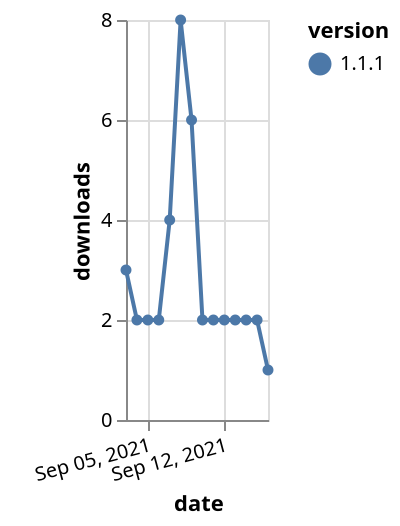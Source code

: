 {"$schema": "https://vega.github.io/schema/vega-lite/v5.json", "description": "A simple bar chart with embedded data.", "data": {"values": [{"date": "2021-09-03", "total": 1094, "delta": 3, "version": "1.1.1"}, {"date": "2021-09-04", "total": 1096, "delta": 2, "version": "1.1.1"}, {"date": "2021-09-05", "total": 1098, "delta": 2, "version": "1.1.1"}, {"date": "2021-09-06", "total": 1100, "delta": 2, "version": "1.1.1"}, {"date": "2021-09-07", "total": 1104, "delta": 4, "version": "1.1.1"}, {"date": "2021-09-08", "total": 1112, "delta": 8, "version": "1.1.1"}, {"date": "2021-09-09", "total": 1118, "delta": 6, "version": "1.1.1"}, {"date": "2021-09-10", "total": 1120, "delta": 2, "version": "1.1.1"}, {"date": "2021-09-11", "total": 1122, "delta": 2, "version": "1.1.1"}, {"date": "2021-09-12", "total": 1124, "delta": 2, "version": "1.1.1"}, {"date": "2021-09-13", "total": 1126, "delta": 2, "version": "1.1.1"}, {"date": "2021-09-14", "total": 1128, "delta": 2, "version": "1.1.1"}, {"date": "2021-09-15", "total": 1130, "delta": 2, "version": "1.1.1"}, {"date": "2021-09-16", "total": 1131, "delta": 1, "version": "1.1.1"}]}, "width": "container", "mark": {"type": "line", "point": {"filled": true}}, "encoding": {"x": {"field": "date", "type": "temporal", "timeUnit": "yearmonthdate", "title": "date", "axis": {"labelAngle": -15}}, "y": {"field": "delta", "type": "quantitative", "title": "downloads"}, "color": {"field": "version", "type": "nominal"}, "tooltip": {"field": "delta"}}}